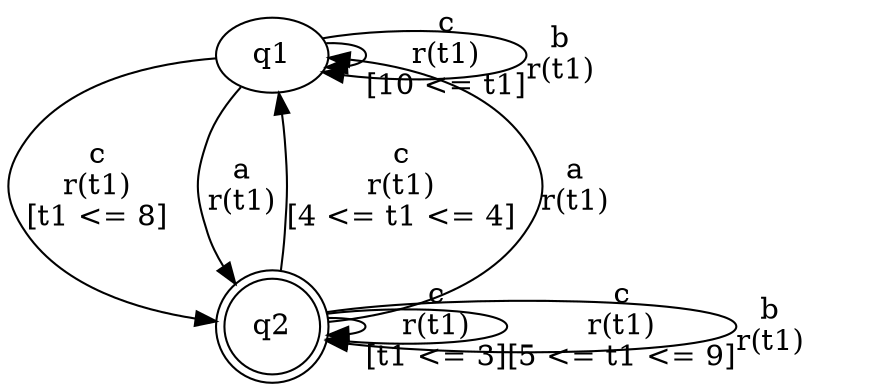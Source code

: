 digraph "tests_1/test27/solution200/solution" {
	q1[label=q1]
	q2[label=q2 shape=doublecircle]
	q1 -> q2[label="c\nr(t1)\n[t1 <= 8]"]
	q2 -> q2[label="c\nr(t1)\n[t1 <= 3]"]
	q2 -> q1[label="c\nr(t1)\n[4 <= t1 <= 4]"]
	q2 -> q2[label="c\nr(t1)\n[5 <= t1 <= 9]"]
	q2 -> q1[label="a\nr(t1)\n"]
	q2 -> q2[label="b\nr(t1)\n"]
	q1 -> q1[label="c\nr(t1)\n[10 <= t1]"]
	q1 -> q1[label="b\nr(t1)\n"]
	q1 -> q2[label="a\nr(t1)\n"]
}
